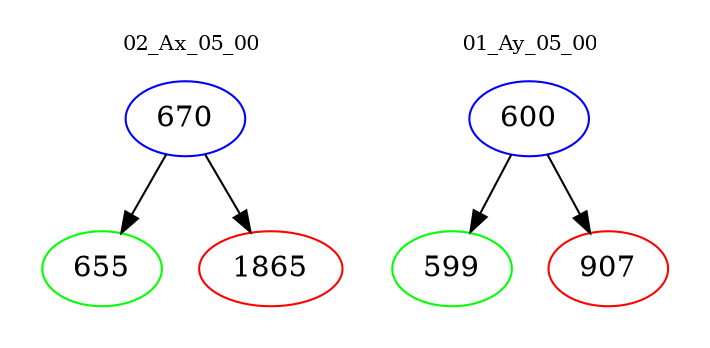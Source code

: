 digraph{
subgraph cluster_0 {
color = white
label = "02_Ax_05_00";
fontsize=10;
T0_670 [label="670", color="blue"]
T0_670 -> T0_655 [color="black"]
T0_655 [label="655", color="green"]
T0_670 -> T0_1865 [color="black"]
T0_1865 [label="1865", color="red"]
}
subgraph cluster_1 {
color = white
label = "01_Ay_05_00";
fontsize=10;
T1_600 [label="600", color="blue"]
T1_600 -> T1_599 [color="black"]
T1_599 [label="599", color="green"]
T1_600 -> T1_907 [color="black"]
T1_907 [label="907", color="red"]
}
}
